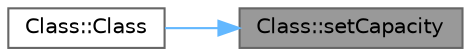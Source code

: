 digraph "Class::setCapacity"
{
 // LATEX_PDF_SIZE
  bgcolor="transparent";
  edge [fontname=Helvetica,fontsize=10,labelfontname=Helvetica,labelfontsize=10];
  node [fontname=Helvetica,fontsize=10,shape=box,height=0.2,width=0.4];
  rankdir="RL";
  Node1 [label="Class::setCapacity",height=0.2,width=0.4,color="gray40", fillcolor="grey60", style="filled", fontcolor="black",tooltip="set capacity with"];
  Node1 -> Node2 [dir="back",color="steelblue1",style="solid"];
  Node2 [label="Class::Class",height=0.2,width=0.4,color="grey40", fillcolor="white", style="filled",URL="$class_class.html#a4803c8624b81bf2b8a2dd0d91616a1c3",tooltip="creates a new class with a"];
}
